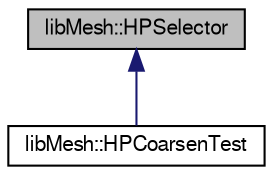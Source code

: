 digraph "libMesh::HPSelector"
{
  edge [fontname="FreeSans",fontsize="10",labelfontname="FreeSans",labelfontsize="10"];
  node [fontname="FreeSans",fontsize="10",shape=record];
  Node1 [label="libMesh::HPSelector",height=0.2,width=0.4,color="black", fillcolor="grey75", style="filled", fontcolor="black"];
  Node1 -> Node2 [dir="back",color="midnightblue",fontsize="10",style="solid",fontname="FreeSans"];
  Node2 [label="libMesh::HPCoarsenTest",height=0.2,width=0.4,color="black", fillcolor="white", style="filled",URL="$classlibMesh_1_1HPCoarsenTest.html"];
}
